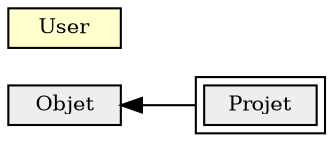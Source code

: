 digraph a {
size="8,20";
rankdir=LR;
node [height=0 style="filled", shape="box", font="Helvetica-Bold", fontsize="10", color="#00000"];
"Objet" -> "Projet" [dir=back];
"Objet" [URL="http://smw.learning-socle.org/index.php/Cat%C3%A9gorie:Objet",peripheries=1,label="Objet",fillcolor="#EEEEEE"];
"Projet" [URL="http://smw.learning-socle.org/index.php/Cat%C3%A9gorie:Projet",peripheries=2,label="Projet",fillcolor="#EEEEEE"];
"User" [URL="http://smw.learning-socle.org/index.php/Cat%C3%A9gorie:User",peripheries=1,label="User",fillcolor="#FFFFCC"];
}
